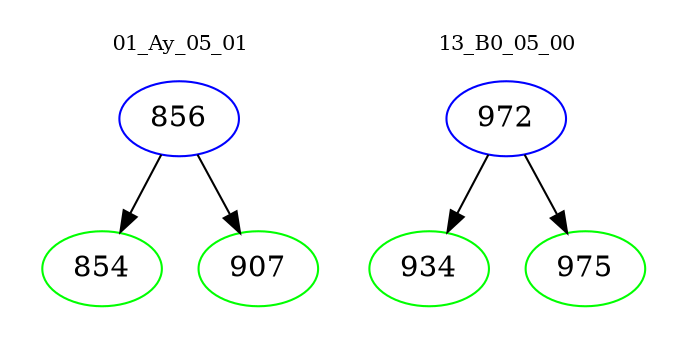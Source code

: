 digraph{
subgraph cluster_0 {
color = white
label = "01_Ay_05_01";
fontsize=10;
T0_856 [label="856", color="blue"]
T0_856 -> T0_854 [color="black"]
T0_854 [label="854", color="green"]
T0_856 -> T0_907 [color="black"]
T0_907 [label="907", color="green"]
}
subgraph cluster_1 {
color = white
label = "13_B0_05_00";
fontsize=10;
T1_972 [label="972", color="blue"]
T1_972 -> T1_934 [color="black"]
T1_934 [label="934", color="green"]
T1_972 -> T1_975 [color="black"]
T1_975 [label="975", color="green"]
}
}

